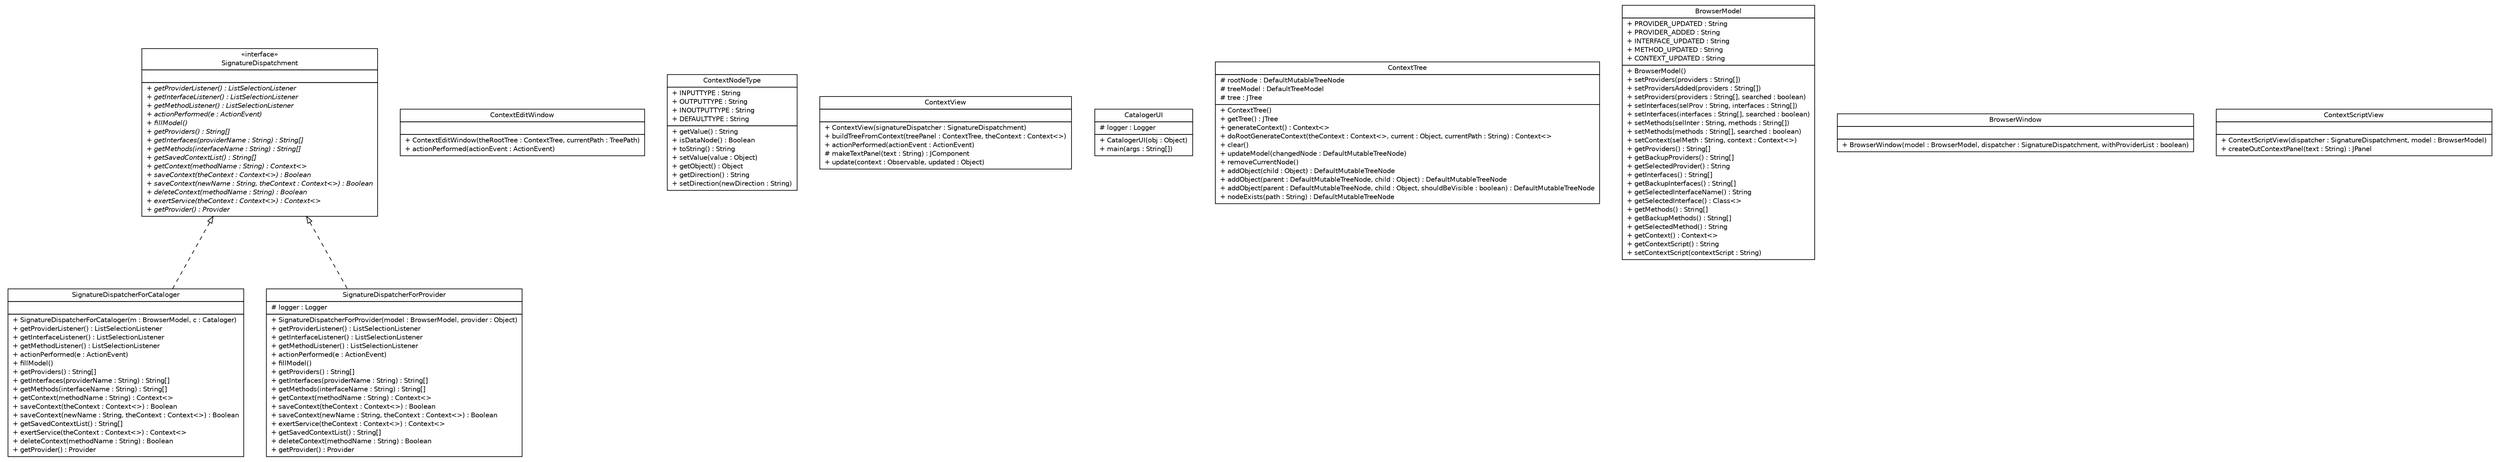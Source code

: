 #!/usr/local/bin/dot
#
# Class diagram 
# Generated by UMLGraph version R5_6 (http://www.umlgraph.org/)
#

digraph G {
	edge [fontname="Helvetica",fontsize=10,labelfontname="Helvetica",labelfontsize=10];
	node [fontname="Helvetica",fontsize=10,shape=plaintext];
	nodesep=0.25;
	ranksep=0.5;
	// sorcer.core.provider.cataloger.ui.SignatureDispatcherForCataloger
	c75221 [label=<<table title="sorcer.core.provider.cataloger.ui.SignatureDispatcherForCataloger" border="0" cellborder="1" cellspacing="0" cellpadding="2" port="p" href="./SignatureDispatcherForCataloger.html">
		<tr><td><table border="0" cellspacing="0" cellpadding="1">
<tr><td align="center" balign="center"> SignatureDispatcherForCataloger </td></tr>
		</table></td></tr>
		<tr><td><table border="0" cellspacing="0" cellpadding="1">
<tr><td align="left" balign="left">  </td></tr>
		</table></td></tr>
		<tr><td><table border="0" cellspacing="0" cellpadding="1">
<tr><td align="left" balign="left"> + SignatureDispatcherForCataloger(m : BrowserModel, c : Cataloger) </td></tr>
<tr><td align="left" balign="left"> + getProviderListener() : ListSelectionListener </td></tr>
<tr><td align="left" balign="left"> + getInterfaceListener() : ListSelectionListener </td></tr>
<tr><td align="left" balign="left"> + getMethodListener() : ListSelectionListener </td></tr>
<tr><td align="left" balign="left"> + actionPerformed(e : ActionEvent) </td></tr>
<tr><td align="left" balign="left"> + fillModel() </td></tr>
<tr><td align="left" balign="left"> + getProviders() : String[] </td></tr>
<tr><td align="left" balign="left"> + getInterfaces(providerName : String) : String[] </td></tr>
<tr><td align="left" balign="left"> + getMethods(interfaceName : String) : String[] </td></tr>
<tr><td align="left" balign="left"> + getContext(methodName : String) : Context&lt;&gt; </td></tr>
<tr><td align="left" balign="left"> + saveContext(theContext : Context&lt;&gt;) : Boolean </td></tr>
<tr><td align="left" balign="left"> + saveContext(newName : String, theContext : Context&lt;&gt;) : Boolean </td></tr>
<tr><td align="left" balign="left"> + getSavedContextList() : String[] </td></tr>
<tr><td align="left" balign="left"> + exertService(theContext : Context&lt;&gt;) : Context&lt;&gt; </td></tr>
<tr><td align="left" balign="left"> + deleteContext(methodName : String) : Boolean </td></tr>
<tr><td align="left" balign="left"> + getProvider() : Provider </td></tr>
		</table></td></tr>
		</table>>, URL="./SignatureDispatcherForCataloger.html", fontname="Helvetica", fontcolor="black", fontsize=10.0];
	// sorcer.core.provider.cataloger.ui.ContextEditWindow
	c75222 [label=<<table title="sorcer.core.provider.cataloger.ui.ContextEditWindow" border="0" cellborder="1" cellspacing="0" cellpadding="2" port="p" href="./ContextEditWindow.html">
		<tr><td><table border="0" cellspacing="0" cellpadding="1">
<tr><td align="center" balign="center"> ContextEditWindow </td></tr>
		</table></td></tr>
		<tr><td><table border="0" cellspacing="0" cellpadding="1">
<tr><td align="left" balign="left">  </td></tr>
		</table></td></tr>
		<tr><td><table border="0" cellspacing="0" cellpadding="1">
<tr><td align="left" balign="left"> + ContextEditWindow(theRootTree : ContextTree, currentPath : TreePath) </td></tr>
<tr><td align="left" balign="left"> + actionPerformed(actionEvent : ActionEvent) </td></tr>
		</table></td></tr>
		</table>>, URL="./ContextEditWindow.html", fontname="Helvetica", fontcolor="black", fontsize=10.0];
	// sorcer.core.provider.cataloger.ui.ContextNodeType
	c75223 [label=<<table title="sorcer.core.provider.cataloger.ui.ContextNodeType" border="0" cellborder="1" cellspacing="0" cellpadding="2" port="p" href="./ContextNodeType.html">
		<tr><td><table border="0" cellspacing="0" cellpadding="1">
<tr><td align="center" balign="center"> ContextNodeType </td></tr>
		</table></td></tr>
		<tr><td><table border="0" cellspacing="0" cellpadding="1">
<tr><td align="left" balign="left"> + INPUTTYPE : String </td></tr>
<tr><td align="left" balign="left"> + OUTPUTTYPE : String </td></tr>
<tr><td align="left" balign="left"> + INOUTPUTTYPE : String </td></tr>
<tr><td align="left" balign="left"> + DEFAULTTYPE : String </td></tr>
		</table></td></tr>
		<tr><td><table border="0" cellspacing="0" cellpadding="1">
<tr><td align="left" balign="left"> + getValue() : String </td></tr>
<tr><td align="left" balign="left"> + isDataNode() : Boolean </td></tr>
<tr><td align="left" balign="left"> + toString() : String </td></tr>
<tr><td align="left" balign="left"> + setValue(value : Object) </td></tr>
<tr><td align="left" balign="left"> + getObject() : Object </td></tr>
<tr><td align="left" balign="left"> + getDirection() : String </td></tr>
<tr><td align="left" balign="left"> + setDirection(newDirection : String) </td></tr>
		</table></td></tr>
		</table>>, URL="./ContextNodeType.html", fontname="Helvetica", fontcolor="black", fontsize=10.0];
	// sorcer.core.provider.cataloger.ui.ContextView
	c75224 [label=<<table title="sorcer.core.provider.cataloger.ui.ContextView" border="0" cellborder="1" cellspacing="0" cellpadding="2" port="p" href="./ContextView.html">
		<tr><td><table border="0" cellspacing="0" cellpadding="1">
<tr><td align="center" balign="center"> ContextView </td></tr>
		</table></td></tr>
		<tr><td><table border="0" cellspacing="0" cellpadding="1">
<tr><td align="left" balign="left">  </td></tr>
		</table></td></tr>
		<tr><td><table border="0" cellspacing="0" cellpadding="1">
<tr><td align="left" balign="left"> + ContextView(signatureDispatcher : SignatureDispatchment) </td></tr>
<tr><td align="left" balign="left"> + buildTreeFromContext(treePanel : ContextTree, theContext : Context&lt;&gt;) </td></tr>
<tr><td align="left" balign="left"> + actionPerformed(actionEvent : ActionEvent) </td></tr>
<tr><td align="left" balign="left"> # makeTextPanel(text : String) : JComponent </td></tr>
<tr><td align="left" balign="left"> + update(context : Observable, updated : Object) </td></tr>
		</table></td></tr>
		</table>>, URL="./ContextView.html", fontname="Helvetica", fontcolor="black", fontsize=10.0];
	// sorcer.core.provider.cataloger.ui.CatalogerUI
	c75225 [label=<<table title="sorcer.core.provider.cataloger.ui.CatalogerUI" border="0" cellborder="1" cellspacing="0" cellpadding="2" port="p" href="./CatalogerUI.html">
		<tr><td><table border="0" cellspacing="0" cellpadding="1">
<tr><td align="center" balign="center"> CatalogerUI </td></tr>
		</table></td></tr>
		<tr><td><table border="0" cellspacing="0" cellpadding="1">
<tr><td align="left" balign="left"> # logger : Logger </td></tr>
		</table></td></tr>
		<tr><td><table border="0" cellspacing="0" cellpadding="1">
<tr><td align="left" balign="left"> + CatalogerUI(obj : Object) </td></tr>
<tr><td align="left" balign="left"> + main(args : String[]) </td></tr>
		</table></td></tr>
		</table>>, URL="./CatalogerUI.html", fontname="Helvetica", fontcolor="black", fontsize=10.0];
	// sorcer.core.provider.cataloger.ui.ContextTree
	c75226 [label=<<table title="sorcer.core.provider.cataloger.ui.ContextTree" border="0" cellborder="1" cellspacing="0" cellpadding="2" port="p" href="./ContextTree.html">
		<tr><td><table border="0" cellspacing="0" cellpadding="1">
<tr><td align="center" balign="center"> ContextTree </td></tr>
		</table></td></tr>
		<tr><td><table border="0" cellspacing="0" cellpadding="1">
<tr><td align="left" balign="left"> # rootNode : DefaultMutableTreeNode </td></tr>
<tr><td align="left" balign="left"> # treeModel : DefaultTreeModel </td></tr>
<tr><td align="left" balign="left"> # tree : JTree </td></tr>
		</table></td></tr>
		<tr><td><table border="0" cellspacing="0" cellpadding="1">
<tr><td align="left" balign="left"> + ContextTree() </td></tr>
<tr><td align="left" balign="left"> + getTree() : JTree </td></tr>
<tr><td align="left" balign="left"> + generateContext() : Context&lt;&gt; </td></tr>
<tr><td align="left" balign="left"> + doRootGenerateContext(theContext : Context&lt;&gt;, current : Object, currentPath : String) : Context&lt;&gt; </td></tr>
<tr><td align="left" balign="left"> + clear() </td></tr>
<tr><td align="left" balign="left"> + updateModel(changedNode : DefaultMutableTreeNode) </td></tr>
<tr><td align="left" balign="left"> + removeCurrentNode() </td></tr>
<tr><td align="left" balign="left"> + addObject(child : Object) : DefaultMutableTreeNode </td></tr>
<tr><td align="left" balign="left"> + addObject(parent : DefaultMutableTreeNode, child : Object) : DefaultMutableTreeNode </td></tr>
<tr><td align="left" balign="left"> + addObject(parent : DefaultMutableTreeNode, child : Object, shouldBeVisible : boolean) : DefaultMutableTreeNode </td></tr>
<tr><td align="left" balign="left"> + nodeExists(path : String) : DefaultMutableTreeNode </td></tr>
		</table></td></tr>
		</table>>, URL="./ContextTree.html", fontname="Helvetica", fontcolor="black", fontsize=10.0];
	// sorcer.core.provider.cataloger.ui.SignatureDispatchment
	c75227 [label=<<table title="sorcer.core.provider.cataloger.ui.SignatureDispatchment" border="0" cellborder="1" cellspacing="0" cellpadding="2" port="p" href="./SignatureDispatchment.html">
		<tr><td><table border="0" cellspacing="0" cellpadding="1">
<tr><td align="center" balign="center"> &#171;interface&#187; </td></tr>
<tr><td align="center" balign="center"> SignatureDispatchment </td></tr>
		</table></td></tr>
		<tr><td><table border="0" cellspacing="0" cellpadding="1">
<tr><td align="left" balign="left">  </td></tr>
		</table></td></tr>
		<tr><td><table border="0" cellspacing="0" cellpadding="1">
<tr><td align="left" balign="left"><font face="Helvetica-Oblique" point-size="10.0"> + getProviderListener() : ListSelectionListener </font></td></tr>
<tr><td align="left" balign="left"><font face="Helvetica-Oblique" point-size="10.0"> + getInterfaceListener() : ListSelectionListener </font></td></tr>
<tr><td align="left" balign="left"><font face="Helvetica-Oblique" point-size="10.0"> + getMethodListener() : ListSelectionListener </font></td></tr>
<tr><td align="left" balign="left"><font face="Helvetica-Oblique" point-size="10.0"> + actionPerformed(e : ActionEvent) </font></td></tr>
<tr><td align="left" balign="left"><font face="Helvetica-Oblique" point-size="10.0"> + fillModel() </font></td></tr>
<tr><td align="left" balign="left"><font face="Helvetica-Oblique" point-size="10.0"> + getProviders() : String[] </font></td></tr>
<tr><td align="left" balign="left"><font face="Helvetica-Oblique" point-size="10.0"> + getInterfaces(providerName : String) : String[] </font></td></tr>
<tr><td align="left" balign="left"><font face="Helvetica-Oblique" point-size="10.0"> + getMethods(interfaceName : String) : String[] </font></td></tr>
<tr><td align="left" balign="left"><font face="Helvetica-Oblique" point-size="10.0"> + getSavedContextList() : String[] </font></td></tr>
<tr><td align="left" balign="left"><font face="Helvetica-Oblique" point-size="10.0"> + getContext(methodName : String) : Context&lt;&gt; </font></td></tr>
<tr><td align="left" balign="left"><font face="Helvetica-Oblique" point-size="10.0"> + saveContext(theContext : Context&lt;&gt;) : Boolean </font></td></tr>
<tr><td align="left" balign="left"><font face="Helvetica-Oblique" point-size="10.0"> + saveContext(newName : String, theContext : Context&lt;&gt;) : Boolean </font></td></tr>
<tr><td align="left" balign="left"><font face="Helvetica-Oblique" point-size="10.0"> + deleteContext(methodName : String) : Boolean </font></td></tr>
<tr><td align="left" balign="left"><font face="Helvetica-Oblique" point-size="10.0"> + exertService(theContext : Context&lt;&gt;) : Context&lt;&gt; </font></td></tr>
<tr><td align="left" balign="left"><font face="Helvetica-Oblique" point-size="10.0"> + getProvider() : Provider </font></td></tr>
		</table></td></tr>
		</table>>, URL="./SignatureDispatchment.html", fontname="Helvetica", fontcolor="black", fontsize=10.0];
	// sorcer.core.provider.cataloger.ui.SignatureDispatcherForProvider
	c75228 [label=<<table title="sorcer.core.provider.cataloger.ui.SignatureDispatcherForProvider" border="0" cellborder="1" cellspacing="0" cellpadding="2" port="p" href="./SignatureDispatcherForProvider.html">
		<tr><td><table border="0" cellspacing="0" cellpadding="1">
<tr><td align="center" balign="center"> SignatureDispatcherForProvider </td></tr>
		</table></td></tr>
		<tr><td><table border="0" cellspacing="0" cellpadding="1">
<tr><td align="left" balign="left"> # logger : Logger </td></tr>
		</table></td></tr>
		<tr><td><table border="0" cellspacing="0" cellpadding="1">
<tr><td align="left" balign="left"> + SignatureDispatcherForProvider(model : BrowserModel, provider : Object) </td></tr>
<tr><td align="left" balign="left"> + getProviderListener() : ListSelectionListener </td></tr>
<tr><td align="left" balign="left"> + getInterfaceListener() : ListSelectionListener </td></tr>
<tr><td align="left" balign="left"> + getMethodListener() : ListSelectionListener </td></tr>
<tr><td align="left" balign="left"> + actionPerformed(e : ActionEvent) </td></tr>
<tr><td align="left" balign="left"> + fillModel() </td></tr>
<tr><td align="left" balign="left"> + getProviders() : String[] </td></tr>
<tr><td align="left" balign="left"> + getInterfaces(providerName : String) : String[] </td></tr>
<tr><td align="left" balign="left"> + getMethods(interfaceName : String) : String[] </td></tr>
<tr><td align="left" balign="left"> + getContext(methodName : String) : Context&lt;&gt; </td></tr>
<tr><td align="left" balign="left"> + saveContext(theContext : Context&lt;&gt;) : Boolean </td></tr>
<tr><td align="left" balign="left"> + saveContext(newName : String, theContext : Context&lt;&gt;) : Boolean </td></tr>
<tr><td align="left" balign="left"> + exertService(theContext : Context&lt;&gt;) : Context&lt;&gt; </td></tr>
<tr><td align="left" balign="left"> + getSavedContextList() : String[] </td></tr>
<tr><td align="left" balign="left"> + deleteContext(methodName : String) : Boolean </td></tr>
<tr><td align="left" balign="left"> + getProvider() : Provider </td></tr>
		</table></td></tr>
		</table>>, URL="./SignatureDispatcherForProvider.html", fontname="Helvetica", fontcolor="black", fontsize=10.0];
	// sorcer.core.provider.cataloger.ui.BrowserModel
	c75229 [label=<<table title="sorcer.core.provider.cataloger.ui.BrowserModel" border="0" cellborder="1" cellspacing="0" cellpadding="2" port="p" href="./BrowserModel.html">
		<tr><td><table border="0" cellspacing="0" cellpadding="1">
<tr><td align="center" balign="center"> BrowserModel </td></tr>
		</table></td></tr>
		<tr><td><table border="0" cellspacing="0" cellpadding="1">
<tr><td align="left" balign="left"> + PROVIDER_UPDATED : String </td></tr>
<tr><td align="left" balign="left"> + PROVIDER_ADDED : String </td></tr>
<tr><td align="left" balign="left"> + INTERFACE_UPDATED : String </td></tr>
<tr><td align="left" balign="left"> + METHOD_UPDATED : String </td></tr>
<tr><td align="left" balign="left"> + CONTEXT_UPDATED : String </td></tr>
		</table></td></tr>
		<tr><td><table border="0" cellspacing="0" cellpadding="1">
<tr><td align="left" balign="left"> + BrowserModel() </td></tr>
<tr><td align="left" balign="left"> + setProviders(providers : String[]) </td></tr>
<tr><td align="left" balign="left"> + setProvidersAdded(providers : String[]) </td></tr>
<tr><td align="left" balign="left"> + setProviders(providers : String[], searched : boolean) </td></tr>
<tr><td align="left" balign="left"> + setInterfaces(selProv : String, interfaces : String[]) </td></tr>
<tr><td align="left" balign="left"> + setInterfaces(interfaces : String[], searched : boolean) </td></tr>
<tr><td align="left" balign="left"> + setMethods(selInter : String, methods : String[]) </td></tr>
<tr><td align="left" balign="left"> + setMethods(methods : String[], searched : boolean) </td></tr>
<tr><td align="left" balign="left"> + setContext(selMeth : String, context : Context&lt;&gt;) </td></tr>
<tr><td align="left" balign="left"> + getProviders() : String[] </td></tr>
<tr><td align="left" balign="left"> + getBackupProviders() : String[] </td></tr>
<tr><td align="left" balign="left"> + getSelectedProvider() : String </td></tr>
<tr><td align="left" balign="left"> + getInterfaces() : String[] </td></tr>
<tr><td align="left" balign="left"> + getBackupInterfaces() : String[] </td></tr>
<tr><td align="left" balign="left"> + getSelectedInterfaceName() : String </td></tr>
<tr><td align="left" balign="left"> + getSelectedInterface() : Class&lt;&gt; </td></tr>
<tr><td align="left" balign="left"> + getMethods() : String[] </td></tr>
<tr><td align="left" balign="left"> + getBackupMethods() : String[] </td></tr>
<tr><td align="left" balign="left"> + getSelectedMethod() : String </td></tr>
<tr><td align="left" balign="left"> + getContext() : Context&lt;&gt; </td></tr>
<tr><td align="left" balign="left"> + getContextScript() : String </td></tr>
<tr><td align="left" balign="left"> + setContextScript(contextScript : String) </td></tr>
		</table></td></tr>
		</table>>, URL="./BrowserModel.html", fontname="Helvetica", fontcolor="black", fontsize=10.0];
	// sorcer.core.provider.cataloger.ui.BrowserWindow
	c75230 [label=<<table title="sorcer.core.provider.cataloger.ui.BrowserWindow" border="0" cellborder="1" cellspacing="0" cellpadding="2" port="p" href="./BrowserWindow.html">
		<tr><td><table border="0" cellspacing="0" cellpadding="1">
<tr><td align="center" balign="center"> BrowserWindow </td></tr>
		</table></td></tr>
		<tr><td><table border="0" cellspacing="0" cellpadding="1">
<tr><td align="left" balign="left">  </td></tr>
		</table></td></tr>
		<tr><td><table border="0" cellspacing="0" cellpadding="1">
<tr><td align="left" balign="left"> + BrowserWindow(model : BrowserModel, dispatcher : SignatureDispatchment, withProviderList : boolean) </td></tr>
		</table></td></tr>
		</table>>, URL="./BrowserWindow.html", fontname="Helvetica", fontcolor="black", fontsize=10.0];
	// sorcer.core.provider.cataloger.ui.ContextScriptView
	c75231 [label=<<table title="sorcer.core.provider.cataloger.ui.ContextScriptView" border="0" cellborder="1" cellspacing="0" cellpadding="2" port="p" href="./ContextScriptView.html">
		<tr><td><table border="0" cellspacing="0" cellpadding="1">
<tr><td align="center" balign="center"> ContextScriptView </td></tr>
		</table></td></tr>
		<tr><td><table border="0" cellspacing="0" cellpadding="1">
<tr><td align="left" balign="left">  </td></tr>
		</table></td></tr>
		<tr><td><table border="0" cellspacing="0" cellpadding="1">
<tr><td align="left" balign="left"> + ContextScriptView(dispatcher : SignatureDispatchment, model : BrowserModel) </td></tr>
<tr><td align="left" balign="left"> + createOutContextPanel(text : String) : JPanel </td></tr>
		</table></td></tr>
		</table>>, URL="./ContextScriptView.html", fontname="Helvetica", fontcolor="black", fontsize=10.0];
	//sorcer.core.provider.cataloger.ui.SignatureDispatcherForCataloger implements sorcer.core.provider.cataloger.ui.SignatureDispatchment
	c75227:p -> c75221:p [dir=back,arrowtail=empty,style=dashed];
	//sorcer.core.provider.cataloger.ui.SignatureDispatcherForProvider implements sorcer.core.provider.cataloger.ui.SignatureDispatchment
	c75227:p -> c75228:p [dir=back,arrowtail=empty,style=dashed];
}

